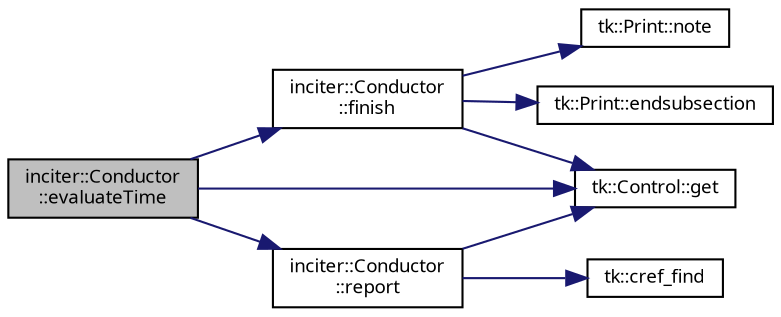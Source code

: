digraph "inciter::Conductor::evaluateTime"
{
 // INTERACTIVE_SVG=YES
  bgcolor="transparent";
  edge [fontname="sans-serif",fontsize="9",labelfontname="sans-serif",labelfontsize="9"];
  node [fontname="sans-serif",fontsize="9",shape=record];
  rankdir="LR";
  Node1 [label="inciter::Conductor\l::evaluateTime",height=0.2,width=0.4,color="black", fillcolor="grey75", style="filled", fontcolor="black"];
  Node1 -> Node2 [color="midnightblue",fontsize="9",style="solid",fontname="sans-serif"];
  Node2 [label="inciter::Conductor\l::finish",height=0.2,width=0.4,color="black",URL="$classinciter_1_1_conductor.html#abe1af6f7ade1774c6628450d50dad2f4",tooltip="Normal finish of time stepping. "];
  Node2 -> Node3 [color="midnightblue",fontsize="9",style="solid",fontname="sans-serif"];
  Node3 [label="tk::Control::get",height=0.2,width=0.4,color="black",URL="$classtk_1_1_control.html#a85c14acef1b9de96946fcf2ab7c08721",tooltip="Const-ref accessor to single element at 1st level. "];
  Node2 -> Node4 [color="midnightblue",fontsize="9",style="solid",fontname="sans-serif"];
  Node4 [label="tk::Print::endsubsection",height=0.2,width=0.4,color="black",URL="$classtk_1_1_print.html#ae4b58bc31ef42dbee41b47f2209ace96"];
  Node2 -> Node5 [color="midnightblue",fontsize="9",style="solid",fontname="sans-serif"];
  Node5 [label="tk::Print::note",height=0.2,width=0.4,color="black",URL="$classtk_1_1_print.html#aa578953fd848dccef867253eb0955a26"];
  Node1 -> Node3 [color="midnightblue",fontsize="9",style="solid",fontname="sans-serif"];
  Node1 -> Node6 [color="midnightblue",fontsize="9",style="solid",fontname="sans-serif"];
  Node6 [label="inciter::Conductor\l::report",height=0.2,width=0.4,color="black",URL="$classinciter_1_1_conductor.html#a6cdd17e01699eb396b01adafe9fff558",tooltip="Print out one-liner report on time step. "];
  Node6 -> Node3 [color="midnightblue",fontsize="9",style="solid",fontname="sans-serif"];
  Node6 -> Node7 [color="midnightblue",fontsize="9",style="solid",fontname="sans-serif"];
  Node7 [label="tk::cref_find",height=0.2,width=0.4,color="black",URL="$namespacetk.html#a2e002561a68875b091a264eb2a1e5f6c"];
}
